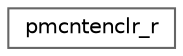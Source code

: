 digraph "Graphical Class Hierarchy"
{
 // LATEX_PDF_SIZE
  bgcolor="transparent";
  edge [fontname=Helvetica,fontsize=10,labelfontname=Helvetica,labelfontsize=10];
  node [fontname=Helvetica,fontsize=10,shape=box,height=0.2,width=0.4];
  rankdir="LR";
  Node0 [id="Node000000",label="pmcntenclr_r",height=0.2,width=0.4,color="grey40", fillcolor="white", style="filled",URL="$structpmcntenclr__r.html",tooltip=" "];
}
